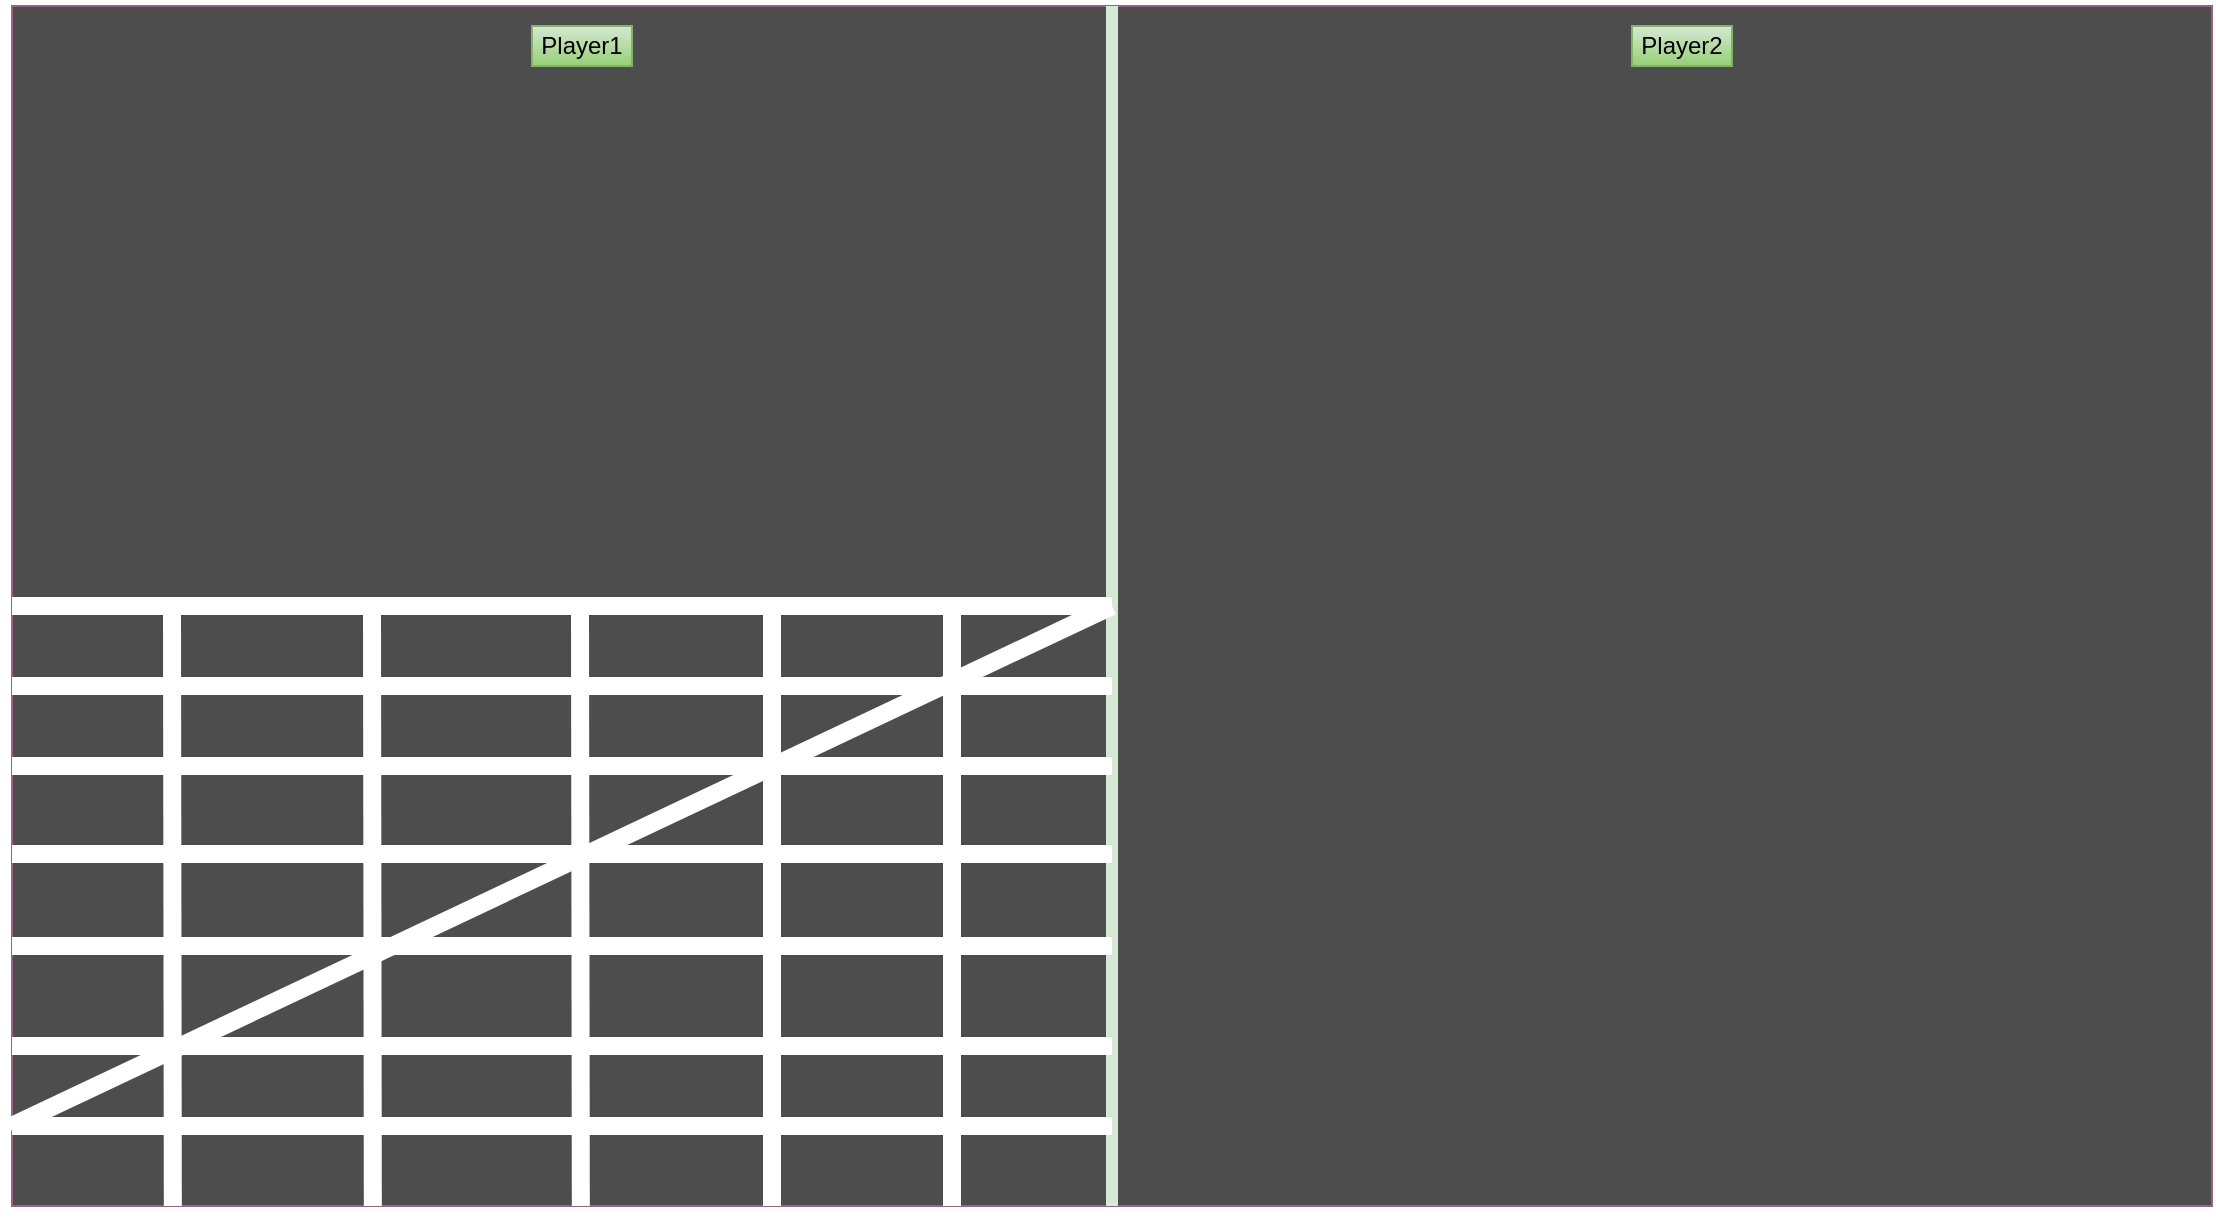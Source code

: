 <mxfile version="13.7.3" type="github">
  <diagram id="kbEdllKXteiJJRxq-umZ" name="Page-1">
    <mxGraphModel dx="2349" dy="1595" grid="1" gridSize="10" guides="1" tooltips="1" connect="1" arrows="1" fold="1" page="1" pageScale="1" pageWidth="1100" pageHeight="850" math="0" shadow="0">
      <root>
        <mxCell id="0" />
        <mxCell id="1" parent="0" />
        <mxCell id="pCALhP6Otb9YmYDknod--2" value="" style="rounded=0;whiteSpace=wrap;html=1;strokeColor=#996185;fillColor=#4D4D4D;" parent="1" vertex="1">
          <mxGeometry width="1100" height="600" as="geometry" />
        </mxCell>
        <mxCell id="pCALhP6Otb9YmYDknod--3" value="" style="endArrow=none;html=1;strokeWidth=6;strokeColor=#D5E8D4;entryX=0.5;entryY=0;entryDx=0;entryDy=0;exitX=0.5;exitY=1;exitDx=0;exitDy=0;exitPerimeter=0;" parent="1" source="pCALhP6Otb9YmYDknod--2" target="pCALhP6Otb9YmYDknod--2" edge="1">
          <mxGeometry width="50" height="50" relative="1" as="geometry">
            <mxPoint x="550" y="590" as="sourcePoint" />
            <mxPoint x="600" y="600" as="targetPoint" />
          </mxGeometry>
        </mxCell>
        <mxCell id="pCALhP6Otb9YmYDknod--4" value="Player1" style="text;html=1;strokeColor=#82b366;fillColor=#d5e8d4;align=center;verticalAlign=middle;whiteSpace=wrap;rounded=0;gradientColor=#97d077;" parent="1" vertex="1">
          <mxGeometry x="260" y="10" width="50" height="20" as="geometry" />
        </mxCell>
        <mxCell id="pCALhP6Otb9YmYDknod--5" value="Player2" style="text;html=1;strokeColor=#82b366;fillColor=#d5e8d4;align=center;verticalAlign=middle;whiteSpace=wrap;rounded=0;gradientColor=#97d077;" parent="1" vertex="1">
          <mxGeometry x="810" y="10" width="50" height="20" as="geometry" />
        </mxCell>
        <mxCell id="6Y6VqpGEpqhhD_beJMfW-3" value="" style="endArrow=none;html=1;strokeColor=#FFFFFF;strokeWidth=9;exitX=0;exitY=0.5;exitDx=0;exitDy=0;" edge="1" parent="1" source="pCALhP6Otb9YmYDknod--2">
          <mxGeometry width="50" height="50" relative="1" as="geometry">
            <mxPoint x="520" y="340" as="sourcePoint" />
            <mxPoint x="550" y="300" as="targetPoint" />
          </mxGeometry>
        </mxCell>
        <mxCell id="6Y6VqpGEpqhhD_beJMfW-4" value="" style="endArrow=none;html=1;strokeColor=#FFFFFF;strokeWidth=9;" edge="1" parent="1">
          <mxGeometry width="50" height="50" relative="1" as="geometry">
            <mxPoint x="470" y="300" as="sourcePoint" />
            <mxPoint x="470" y="600" as="targetPoint" />
          </mxGeometry>
        </mxCell>
        <mxCell id="6Y6VqpGEpqhhD_beJMfW-5" value="" style="endArrow=none;html=1;strokeColor=#FFFFFF;strokeWidth=9;exitX=0;exitY=0.5;exitDx=0;exitDy=0;" edge="1" parent="1">
          <mxGeometry width="50" height="50" relative="1" as="geometry">
            <mxPoint x="380" y="600" as="sourcePoint" />
            <mxPoint x="380" y="300" as="targetPoint" />
          </mxGeometry>
        </mxCell>
        <mxCell id="6Y6VqpGEpqhhD_beJMfW-6" value="" style="endArrow=none;html=1;strokeColor=#FFFFFF;strokeWidth=9;exitX=0;exitY=0.5;exitDx=0;exitDy=0;" edge="1" parent="1">
          <mxGeometry width="50" height="50" relative="1" as="geometry">
            <mxPoint x="284.41" y="600" as="sourcePoint" />
            <mxPoint x="284" y="300" as="targetPoint" />
          </mxGeometry>
        </mxCell>
        <mxCell id="6Y6VqpGEpqhhD_beJMfW-7" value="" style="endArrow=none;html=1;strokeColor=#FFFFFF;strokeWidth=9;exitX=0;exitY=0.5;exitDx=0;exitDy=0;" edge="1" parent="1">
          <mxGeometry width="50" height="50" relative="1" as="geometry">
            <mxPoint y="340" as="sourcePoint" />
            <mxPoint x="550" y="340" as="targetPoint" />
          </mxGeometry>
        </mxCell>
        <mxCell id="6Y6VqpGEpqhhD_beJMfW-8" value="" style="endArrow=none;html=1;strokeColor=#FFFFFF;strokeWidth=9;exitX=0;exitY=0.5;exitDx=0;exitDy=0;" edge="1" parent="1">
          <mxGeometry width="50" height="50" relative="1" as="geometry">
            <mxPoint y="380" as="sourcePoint" />
            <mxPoint x="550" y="380" as="targetPoint" />
          </mxGeometry>
        </mxCell>
        <mxCell id="6Y6VqpGEpqhhD_beJMfW-9" value="" style="endArrow=none;html=1;strokeColor=#FFFFFF;strokeWidth=9;exitX=0;exitY=0.5;exitDx=0;exitDy=0;" edge="1" parent="1">
          <mxGeometry width="50" height="50" relative="1" as="geometry">
            <mxPoint y="424" as="sourcePoint" />
            <mxPoint x="550" y="424" as="targetPoint" />
          </mxGeometry>
        </mxCell>
        <mxCell id="6Y6VqpGEpqhhD_beJMfW-10" value="" style="endArrow=none;html=1;strokeColor=#FFFFFF;strokeWidth=9;exitX=0;exitY=0.5;exitDx=0;exitDy=0;" edge="1" parent="1">
          <mxGeometry width="50" height="50" relative="1" as="geometry">
            <mxPoint y="470" as="sourcePoint" />
            <mxPoint x="550" y="470" as="targetPoint" />
          </mxGeometry>
        </mxCell>
        <mxCell id="6Y6VqpGEpqhhD_beJMfW-11" value="" style="endArrow=none;html=1;strokeColor=#FFFFFF;strokeWidth=9;exitX=0;exitY=0.5;exitDx=0;exitDy=0;" edge="1" parent="1">
          <mxGeometry width="50" height="50" relative="1" as="geometry">
            <mxPoint y="520" as="sourcePoint" />
            <mxPoint x="550" y="520" as="targetPoint" />
          </mxGeometry>
        </mxCell>
        <mxCell id="6Y6VqpGEpqhhD_beJMfW-12" value="" style="endArrow=none;html=1;strokeColor=#FFFFFF;strokeWidth=9;exitX=0;exitY=0.5;exitDx=0;exitDy=0;" edge="1" parent="1">
          <mxGeometry width="50" height="50" relative="1" as="geometry">
            <mxPoint y="560" as="sourcePoint" />
            <mxPoint x="550" y="560" as="targetPoint" />
          </mxGeometry>
        </mxCell>
        <mxCell id="6Y6VqpGEpqhhD_beJMfW-14" value="" style="endArrow=none;html=1;strokeColor=#FFFFFF;strokeWidth=9;exitX=0;exitY=0.5;exitDx=0;exitDy=0;" edge="1" parent="1">
          <mxGeometry width="50" height="50" relative="1" as="geometry">
            <mxPoint x="180.41" y="600" as="sourcePoint" />
            <mxPoint x="180.0" y="300" as="targetPoint" />
          </mxGeometry>
        </mxCell>
        <mxCell id="6Y6VqpGEpqhhD_beJMfW-15" value="" style="endArrow=none;html=1;strokeColor=#FFFFFF;strokeWidth=9;exitX=0;exitY=0.5;exitDx=0;exitDy=0;" edge="1" parent="1">
          <mxGeometry width="50" height="50" relative="1" as="geometry">
            <mxPoint x="80.41" y="600" as="sourcePoint" />
            <mxPoint x="80.0" y="300" as="targetPoint" />
          </mxGeometry>
        </mxCell>
        <mxCell id="6Y6VqpGEpqhhD_beJMfW-16" value="" style="endArrow=none;html=1;strokeColor=#FFFFFF;strokeWidth=9;exitX=-0.001;exitY=0.934;exitDx=0;exitDy=0;exitPerimeter=0;" edge="1" parent="1" source="pCALhP6Otb9YmYDknod--2">
          <mxGeometry width="50" height="50" relative="1" as="geometry">
            <mxPoint x="500" y="350" as="sourcePoint" />
            <mxPoint x="550" y="300" as="targetPoint" />
          </mxGeometry>
        </mxCell>
      </root>
    </mxGraphModel>
  </diagram>
</mxfile>
